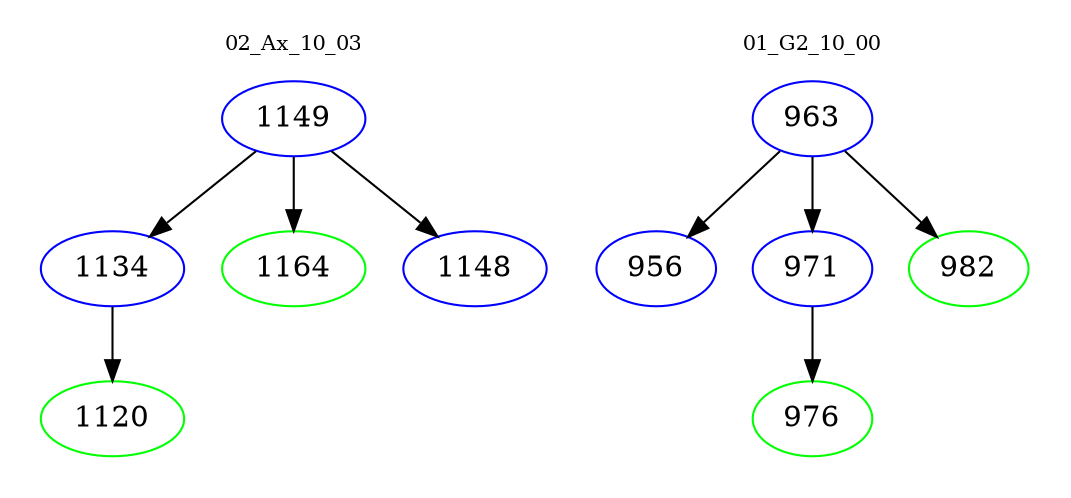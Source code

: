 digraph{
subgraph cluster_0 {
color = white
label = "02_Ax_10_03";
fontsize=10;
T0_1149 [label="1149", color="blue"]
T0_1149 -> T0_1134 [color="black"]
T0_1134 [label="1134", color="blue"]
T0_1134 -> T0_1120 [color="black"]
T0_1120 [label="1120", color="green"]
T0_1149 -> T0_1164 [color="black"]
T0_1164 [label="1164", color="green"]
T0_1149 -> T0_1148 [color="black"]
T0_1148 [label="1148", color="blue"]
}
subgraph cluster_1 {
color = white
label = "01_G2_10_00";
fontsize=10;
T1_963 [label="963", color="blue"]
T1_963 -> T1_956 [color="black"]
T1_956 [label="956", color="blue"]
T1_963 -> T1_971 [color="black"]
T1_971 [label="971", color="blue"]
T1_971 -> T1_976 [color="black"]
T1_976 [label="976", color="green"]
T1_963 -> T1_982 [color="black"]
T1_982 [label="982", color="green"]
}
}
